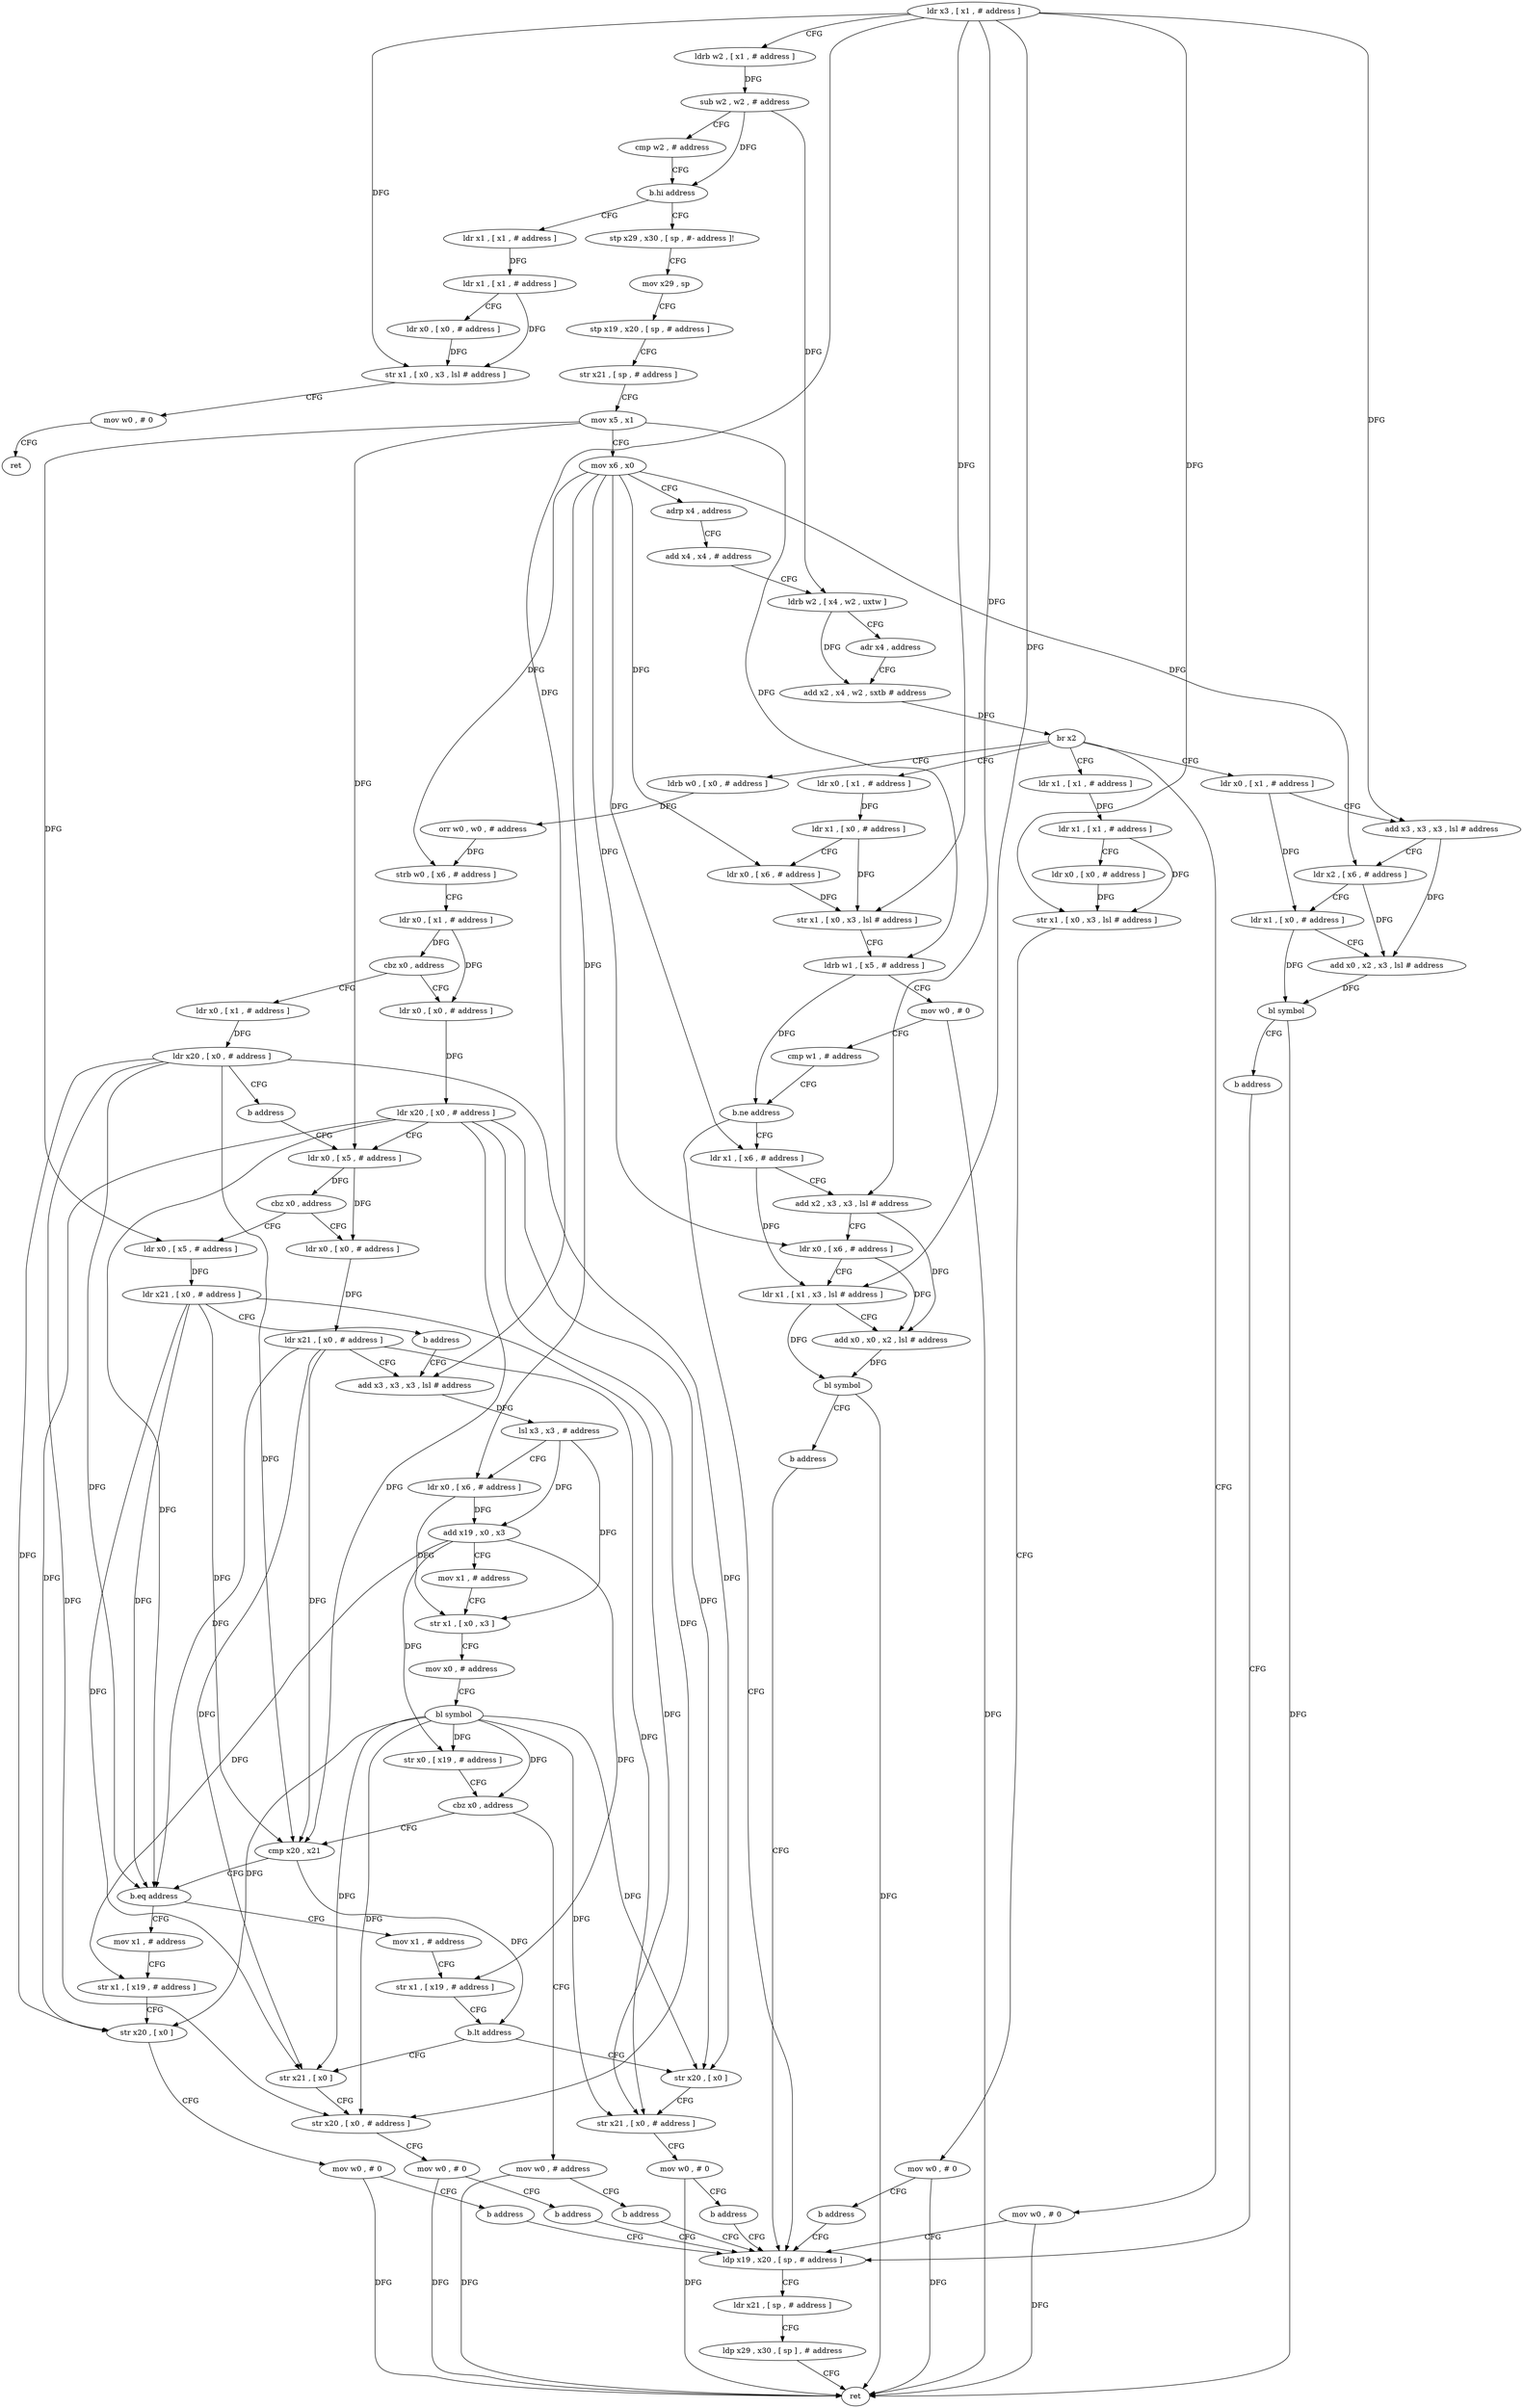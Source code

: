 digraph "func" {
"4332192" [label = "ldr x3 , [ x1 , # address ]" ]
"4332196" [label = "ldrb w2 , [ x1 , # address ]" ]
"4332200" [label = "sub w2 , w2 , # address" ]
"4332204" [label = "cmp w2 , # address" ]
"4332208" [label = "b.hi address" ]
"4332580" [label = "ldr x1 , [ x1 , # address ]" ]
"4332212" [label = "stp x29 , x30 , [ sp , #- address ]!" ]
"4332584" [label = "ldr x1 , [ x1 , # address ]" ]
"4332588" [label = "ldr x0 , [ x0 , # address ]" ]
"4332592" [label = "str x1 , [ x0 , x3 , lsl # address ]" ]
"4332596" [label = "mov w0 , # 0" ]
"4332600" [label = "ret" ]
"4332216" [label = "mov x29 , sp" ]
"4332220" [label = "stp x19 , x20 , [ sp , # address ]" ]
"4332224" [label = "str x21 , [ sp , # address ]" ]
"4332228" [label = "mov x5 , x1" ]
"4332232" [label = "mov x6 , x0" ]
"4332236" [label = "adrp x4 , address" ]
"4332240" [label = "add x4 , x4 , # address" ]
"4332244" [label = "ldrb w2 , [ x4 , w2 , uxtw ]" ]
"4332248" [label = "adr x4 , address" ]
"4332252" [label = "add x2 , x4 , w2 , sxtb # address" ]
"4332256" [label = "br x2" ]
"4332260" [label = "ldrb w0 , [ x0 , # address ]" ]
"4332440" [label = "ldr x0 , [ x1 , # address ]" ]
"4332468" [label = "ldr x0 , [ x1 , # address ]" ]
"4332528" [label = "ldr x1 , [ x1 , # address ]" ]
"4332552" [label = "mov w0 , # 0" ]
"4332264" [label = "orr w0 , w0 , # address" ]
"4332268" [label = "strb w0 , [ x6 , # address ]" ]
"4332272" [label = "ldr x0 , [ x1 , # address ]" ]
"4332276" [label = "cbz x0 , address" ]
"4332380" [label = "ldr x0 , [ x1 , # address ]" ]
"4332280" [label = "ldr x0 , [ x0 , # address ]" ]
"4332444" [label = "add x3 , x3 , x3 , lsl # address" ]
"4332448" [label = "ldr x2 , [ x6 , # address ]" ]
"4332452" [label = "ldr x1 , [ x0 , # address ]" ]
"4332456" [label = "add x0 , x2 , x3 , lsl # address" ]
"4332460" [label = "bl symbol" ]
"4332464" [label = "b address" ]
"4332556" [label = "ldp x19 , x20 , [ sp , # address ]" ]
"4332472" [label = "ldr x1 , [ x0 , # address ]" ]
"4332476" [label = "ldr x0 , [ x6 , # address ]" ]
"4332480" [label = "str x1 , [ x0 , x3 , lsl # address ]" ]
"4332484" [label = "ldrb w1 , [ x5 , # address ]" ]
"4332488" [label = "mov w0 , # 0" ]
"4332492" [label = "cmp w1 , # address" ]
"4332496" [label = "b.ne address" ]
"4332500" [label = "ldr x1 , [ x6 , # address ]" ]
"4332532" [label = "ldr x1 , [ x1 , # address ]" ]
"4332536" [label = "ldr x0 , [ x0 , # address ]" ]
"4332540" [label = "str x1 , [ x0 , x3 , lsl # address ]" ]
"4332544" [label = "mov w0 , # 0" ]
"4332548" [label = "b address" ]
"4332384" [label = "ldr x20 , [ x0 , # address ]" ]
"4332388" [label = "b address" ]
"4332288" [label = "ldr x0 , [ x5 , # address ]" ]
"4332284" [label = "ldr x20 , [ x0 , # address ]" ]
"4332560" [label = "ldr x21 , [ sp , # address ]" ]
"4332564" [label = "ldp x29 , x30 , [ sp ] , # address" ]
"4332568" [label = "ret" ]
"4332504" [label = "add x2 , x3 , x3 , lsl # address" ]
"4332508" [label = "ldr x0 , [ x6 , # address ]" ]
"4332512" [label = "ldr x1 , [ x1 , x3 , lsl # address ]" ]
"4332516" [label = "add x0 , x0 , x2 , lsl # address" ]
"4332520" [label = "bl symbol" ]
"4332524" [label = "b address" ]
"4332292" [label = "cbz x0 , address" ]
"4332392" [label = "ldr x0 , [ x5 , # address ]" ]
"4332296" [label = "ldr x0 , [ x0 , # address ]" ]
"4332396" [label = "ldr x21 , [ x0 , # address ]" ]
"4332400" [label = "b address" ]
"4332304" [label = "add x3 , x3 , x3 , lsl # address" ]
"4332300" [label = "ldr x21 , [ x0 , # address ]" ]
"4332308" [label = "lsl x3 , x3 , # address" ]
"4332312" [label = "ldr x0 , [ x6 , # address ]" ]
"4332316" [label = "add x19 , x0 , x3" ]
"4332320" [label = "mov x1 , # address" ]
"4332324" [label = "str x1 , [ x0 , x3 ]" ]
"4332328" [label = "mov x0 , # address" ]
"4332332" [label = "bl symbol" ]
"4332336" [label = "str x0 , [ x19 , # address ]" ]
"4332340" [label = "cbz x0 , address" ]
"4332572" [label = "mov w0 , # address" ]
"4332344" [label = "cmp x20 , x21" ]
"4332576" [label = "b address" ]
"4332348" [label = "b.eq address" ]
"4332404" [label = "mov x1 , # address" ]
"4332352" [label = "mov x1 , # address" ]
"4332408" [label = "str x1 , [ x19 , # address ]" ]
"4332412" [label = "str x20 , [ x0 ]" ]
"4332416" [label = "mov w0 , # 0" ]
"4332420" [label = "b address" ]
"4332356" [label = "str x1 , [ x19 , # address ]" ]
"4332360" [label = "b.lt address" ]
"4332424" [label = "str x20 , [ x0 ]" ]
"4332364" [label = "str x21 , [ x0 ]" ]
"4332428" [label = "str x21 , [ x0 , # address ]" ]
"4332432" [label = "mov w0 , # 0" ]
"4332436" [label = "b address" ]
"4332368" [label = "str x20 , [ x0 , # address ]" ]
"4332372" [label = "mov w0 , # 0" ]
"4332376" [label = "b address" ]
"4332192" -> "4332196" [ label = "CFG" ]
"4332192" -> "4332592" [ label = "DFG" ]
"4332192" -> "4332444" [ label = "DFG" ]
"4332192" -> "4332480" [ label = "DFG" ]
"4332192" -> "4332540" [ label = "DFG" ]
"4332192" -> "4332504" [ label = "DFG" ]
"4332192" -> "4332512" [ label = "DFG" ]
"4332192" -> "4332304" [ label = "DFG" ]
"4332196" -> "4332200" [ label = "DFG" ]
"4332200" -> "4332204" [ label = "CFG" ]
"4332200" -> "4332208" [ label = "DFG" ]
"4332200" -> "4332244" [ label = "DFG" ]
"4332204" -> "4332208" [ label = "CFG" ]
"4332208" -> "4332580" [ label = "CFG" ]
"4332208" -> "4332212" [ label = "CFG" ]
"4332580" -> "4332584" [ label = "DFG" ]
"4332212" -> "4332216" [ label = "CFG" ]
"4332584" -> "4332588" [ label = "CFG" ]
"4332584" -> "4332592" [ label = "DFG" ]
"4332588" -> "4332592" [ label = "DFG" ]
"4332592" -> "4332596" [ label = "CFG" ]
"4332596" -> "4332600" [ label = "CFG" ]
"4332216" -> "4332220" [ label = "CFG" ]
"4332220" -> "4332224" [ label = "CFG" ]
"4332224" -> "4332228" [ label = "CFG" ]
"4332228" -> "4332232" [ label = "CFG" ]
"4332228" -> "4332484" [ label = "DFG" ]
"4332228" -> "4332288" [ label = "DFG" ]
"4332228" -> "4332392" [ label = "DFG" ]
"4332232" -> "4332236" [ label = "CFG" ]
"4332232" -> "4332268" [ label = "DFG" ]
"4332232" -> "4332448" [ label = "DFG" ]
"4332232" -> "4332476" [ label = "DFG" ]
"4332232" -> "4332500" [ label = "DFG" ]
"4332232" -> "4332508" [ label = "DFG" ]
"4332232" -> "4332312" [ label = "DFG" ]
"4332236" -> "4332240" [ label = "CFG" ]
"4332240" -> "4332244" [ label = "CFG" ]
"4332244" -> "4332248" [ label = "CFG" ]
"4332244" -> "4332252" [ label = "DFG" ]
"4332248" -> "4332252" [ label = "CFG" ]
"4332252" -> "4332256" [ label = "DFG" ]
"4332256" -> "4332260" [ label = "CFG" ]
"4332256" -> "4332440" [ label = "CFG" ]
"4332256" -> "4332468" [ label = "CFG" ]
"4332256" -> "4332528" [ label = "CFG" ]
"4332256" -> "4332552" [ label = "CFG" ]
"4332260" -> "4332264" [ label = "DFG" ]
"4332440" -> "4332444" [ label = "CFG" ]
"4332440" -> "4332452" [ label = "DFG" ]
"4332468" -> "4332472" [ label = "DFG" ]
"4332528" -> "4332532" [ label = "DFG" ]
"4332552" -> "4332556" [ label = "CFG" ]
"4332552" -> "4332568" [ label = "DFG" ]
"4332264" -> "4332268" [ label = "DFG" ]
"4332268" -> "4332272" [ label = "CFG" ]
"4332272" -> "4332276" [ label = "DFG" ]
"4332272" -> "4332280" [ label = "DFG" ]
"4332276" -> "4332380" [ label = "CFG" ]
"4332276" -> "4332280" [ label = "CFG" ]
"4332380" -> "4332384" [ label = "DFG" ]
"4332280" -> "4332284" [ label = "DFG" ]
"4332444" -> "4332448" [ label = "CFG" ]
"4332444" -> "4332456" [ label = "DFG" ]
"4332448" -> "4332452" [ label = "CFG" ]
"4332448" -> "4332456" [ label = "DFG" ]
"4332452" -> "4332456" [ label = "CFG" ]
"4332452" -> "4332460" [ label = "DFG" ]
"4332456" -> "4332460" [ label = "DFG" ]
"4332460" -> "4332464" [ label = "CFG" ]
"4332460" -> "4332568" [ label = "DFG" ]
"4332464" -> "4332556" [ label = "CFG" ]
"4332556" -> "4332560" [ label = "CFG" ]
"4332472" -> "4332476" [ label = "CFG" ]
"4332472" -> "4332480" [ label = "DFG" ]
"4332476" -> "4332480" [ label = "DFG" ]
"4332480" -> "4332484" [ label = "CFG" ]
"4332484" -> "4332488" [ label = "CFG" ]
"4332484" -> "4332496" [ label = "DFG" ]
"4332488" -> "4332492" [ label = "CFG" ]
"4332488" -> "4332568" [ label = "DFG" ]
"4332492" -> "4332496" [ label = "CFG" ]
"4332496" -> "4332556" [ label = "CFG" ]
"4332496" -> "4332500" [ label = "CFG" ]
"4332500" -> "4332504" [ label = "CFG" ]
"4332500" -> "4332512" [ label = "DFG" ]
"4332532" -> "4332536" [ label = "CFG" ]
"4332532" -> "4332540" [ label = "DFG" ]
"4332536" -> "4332540" [ label = "DFG" ]
"4332540" -> "4332544" [ label = "CFG" ]
"4332544" -> "4332548" [ label = "CFG" ]
"4332544" -> "4332568" [ label = "DFG" ]
"4332548" -> "4332556" [ label = "CFG" ]
"4332384" -> "4332388" [ label = "CFG" ]
"4332384" -> "4332344" [ label = "DFG" ]
"4332384" -> "4332348" [ label = "DFG" ]
"4332384" -> "4332412" [ label = "DFG" ]
"4332384" -> "4332424" [ label = "DFG" ]
"4332384" -> "4332368" [ label = "DFG" ]
"4332388" -> "4332288" [ label = "CFG" ]
"4332288" -> "4332292" [ label = "DFG" ]
"4332288" -> "4332296" [ label = "DFG" ]
"4332284" -> "4332288" [ label = "CFG" ]
"4332284" -> "4332344" [ label = "DFG" ]
"4332284" -> "4332348" [ label = "DFG" ]
"4332284" -> "4332412" [ label = "DFG" ]
"4332284" -> "4332424" [ label = "DFG" ]
"4332284" -> "4332368" [ label = "DFG" ]
"4332560" -> "4332564" [ label = "CFG" ]
"4332564" -> "4332568" [ label = "CFG" ]
"4332504" -> "4332508" [ label = "CFG" ]
"4332504" -> "4332516" [ label = "DFG" ]
"4332508" -> "4332512" [ label = "CFG" ]
"4332508" -> "4332516" [ label = "DFG" ]
"4332512" -> "4332516" [ label = "CFG" ]
"4332512" -> "4332520" [ label = "DFG" ]
"4332516" -> "4332520" [ label = "DFG" ]
"4332520" -> "4332524" [ label = "CFG" ]
"4332520" -> "4332568" [ label = "DFG" ]
"4332524" -> "4332556" [ label = "CFG" ]
"4332292" -> "4332392" [ label = "CFG" ]
"4332292" -> "4332296" [ label = "CFG" ]
"4332392" -> "4332396" [ label = "DFG" ]
"4332296" -> "4332300" [ label = "DFG" ]
"4332396" -> "4332400" [ label = "CFG" ]
"4332396" -> "4332344" [ label = "DFG" ]
"4332396" -> "4332348" [ label = "DFG" ]
"4332396" -> "4332428" [ label = "DFG" ]
"4332396" -> "4332364" [ label = "DFG" ]
"4332400" -> "4332304" [ label = "CFG" ]
"4332304" -> "4332308" [ label = "DFG" ]
"4332300" -> "4332304" [ label = "CFG" ]
"4332300" -> "4332344" [ label = "DFG" ]
"4332300" -> "4332348" [ label = "DFG" ]
"4332300" -> "4332428" [ label = "DFG" ]
"4332300" -> "4332364" [ label = "DFG" ]
"4332308" -> "4332312" [ label = "CFG" ]
"4332308" -> "4332316" [ label = "DFG" ]
"4332308" -> "4332324" [ label = "DFG" ]
"4332312" -> "4332316" [ label = "DFG" ]
"4332312" -> "4332324" [ label = "DFG" ]
"4332316" -> "4332320" [ label = "CFG" ]
"4332316" -> "4332336" [ label = "DFG" ]
"4332316" -> "4332408" [ label = "DFG" ]
"4332316" -> "4332356" [ label = "DFG" ]
"4332320" -> "4332324" [ label = "CFG" ]
"4332324" -> "4332328" [ label = "CFG" ]
"4332328" -> "4332332" [ label = "CFG" ]
"4332332" -> "4332336" [ label = "DFG" ]
"4332332" -> "4332340" [ label = "DFG" ]
"4332332" -> "4332412" [ label = "DFG" ]
"4332332" -> "4332424" [ label = "DFG" ]
"4332332" -> "4332428" [ label = "DFG" ]
"4332332" -> "4332364" [ label = "DFG" ]
"4332332" -> "4332368" [ label = "DFG" ]
"4332336" -> "4332340" [ label = "CFG" ]
"4332340" -> "4332572" [ label = "CFG" ]
"4332340" -> "4332344" [ label = "CFG" ]
"4332572" -> "4332576" [ label = "CFG" ]
"4332572" -> "4332568" [ label = "DFG" ]
"4332344" -> "4332348" [ label = "CFG" ]
"4332344" -> "4332360" [ label = "DFG" ]
"4332576" -> "4332556" [ label = "CFG" ]
"4332348" -> "4332404" [ label = "CFG" ]
"4332348" -> "4332352" [ label = "CFG" ]
"4332404" -> "4332408" [ label = "CFG" ]
"4332352" -> "4332356" [ label = "CFG" ]
"4332408" -> "4332412" [ label = "CFG" ]
"4332412" -> "4332416" [ label = "CFG" ]
"4332416" -> "4332420" [ label = "CFG" ]
"4332416" -> "4332568" [ label = "DFG" ]
"4332420" -> "4332556" [ label = "CFG" ]
"4332356" -> "4332360" [ label = "CFG" ]
"4332360" -> "4332424" [ label = "CFG" ]
"4332360" -> "4332364" [ label = "CFG" ]
"4332424" -> "4332428" [ label = "CFG" ]
"4332364" -> "4332368" [ label = "CFG" ]
"4332428" -> "4332432" [ label = "CFG" ]
"4332432" -> "4332436" [ label = "CFG" ]
"4332432" -> "4332568" [ label = "DFG" ]
"4332436" -> "4332556" [ label = "CFG" ]
"4332368" -> "4332372" [ label = "CFG" ]
"4332372" -> "4332376" [ label = "CFG" ]
"4332372" -> "4332568" [ label = "DFG" ]
"4332376" -> "4332556" [ label = "CFG" ]
}

